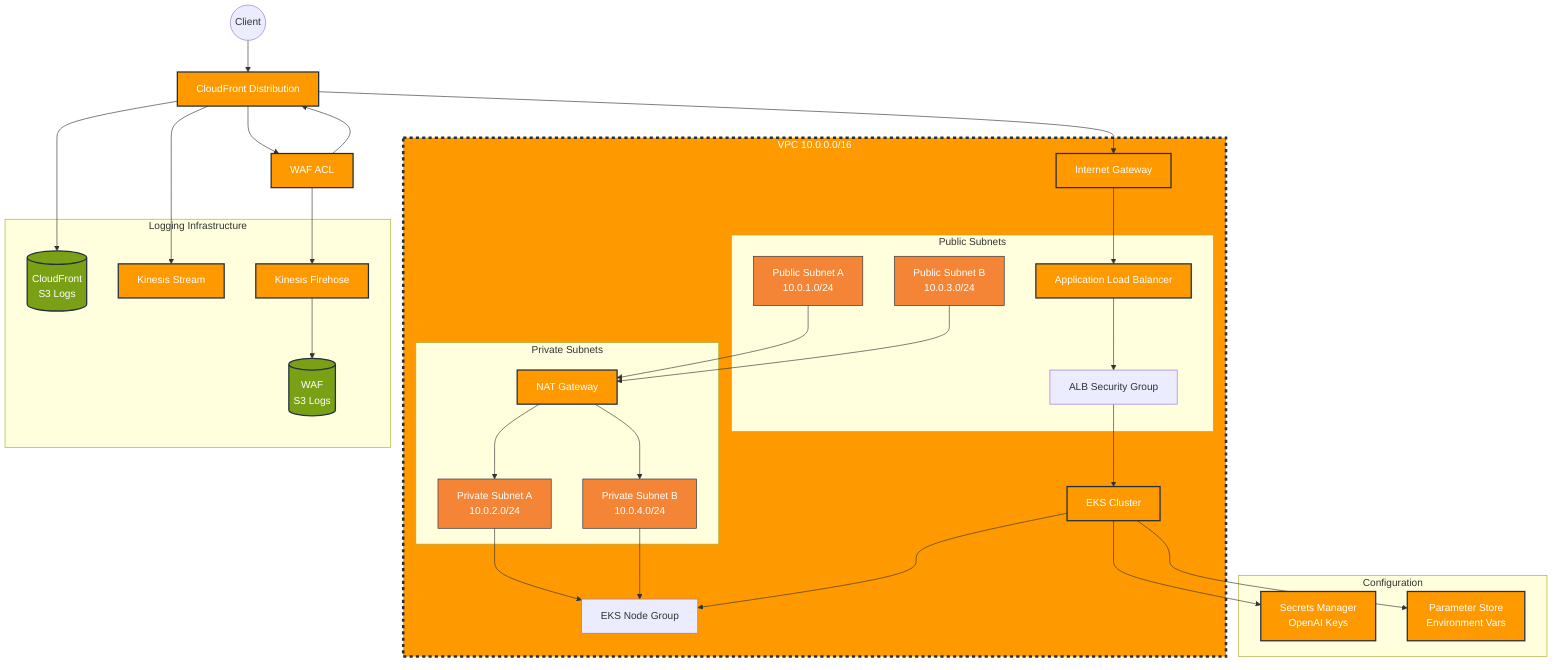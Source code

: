 flowchart TB
    %% Client and Edge Services
    Client((Client))
    
    %% CloudFront and WAF
    CF[CloudFront Distribution]
    WAF[WAF ACL]
    
    %% VPC Components
    subgraph VPC[VPC 10.0.0.0/16]
        IGW[Internet Gateway]
        
        subgraph Public_Subnets[Public Subnets]
            PublicA[Public Subnet A<br/>10.0.1.0/24]
            PublicB[Public Subnet B<br/>10.0.3.0/24]
            ALB[Application Load Balancer]
            ALB_SG[ALB Security Group]
        end
        
        subgraph Private_Subnets[Private Subnets]
            PrivateA[Private Subnet A<br/>10.0.2.0/24]
            PrivateB[Private Subnet B<br/>10.0.4.0/24]
            NAT[NAT Gateway]
        end
        
        EKS[EKS Cluster]
        NodeGroup[EKS Node Group]
    end
    
    %% Monitoring and Logging
    subgraph Logging[Logging Infrastructure]
        CF_Logs[(CloudFront<br/>S3 Logs)]
        WAF_Logs[(WAF<br/>S3 Logs)]
        Kinesis[Kinesis Stream]
        Firehose[Kinesis Firehose]
    end
    
    %% Configuration and Secrets
    subgraph Config[Configuration]
        Secrets[Secrets Manager<br/>OpenAI Keys]
        SSM[Parameter Store<br/>Environment Vars]
    end
    
    %% Connection definitions
    Client --> CF
    CF --> WAF
    WAF --> CF
    CF --> IGW
    IGW --> ALB
    ALB --> ALB_SG
    ALB_SG --> EKS
    
    %% Internal network flow
    PublicA & PublicB --> NAT
    NAT --> PrivateA & PrivateB
    PrivateA & PrivateB --> NodeGroup
    
    %% EKS connections
    EKS --> NodeGroup
    
    %% Logging connections
    CF --> CF_Logs
    CF --> Kinesis
    WAF --> Firehose
    Firehose --> WAF_Logs
    
    %% Config connections
    EKS --> Secrets
    EKS --> SSM

    %% Styling
    classDef aws fill:#FF9900,stroke:#232F3E,stroke-width:2px,color:white
    class IGW,CF,WAF,ALB,EKS,NAT,Kinesis,Firehose,Secrets,SSM aws
    
    classDef subnet fill:#F58536,stroke:#232F3E,stroke-width:1px,color:white
    class PublicA,PublicB,PrivateA,PrivateB subnet
    
    classDef storage fill:#7AA116,stroke:#232F3E,stroke-width:2px,color:white
    class CF_Logs,WAF_Logs storage
    
    classDef vpc fill:#FF9900,stroke:#232F3E,stroke-width:4px,color:white,stroke-dasharray: 5 5
    class VPC vpc